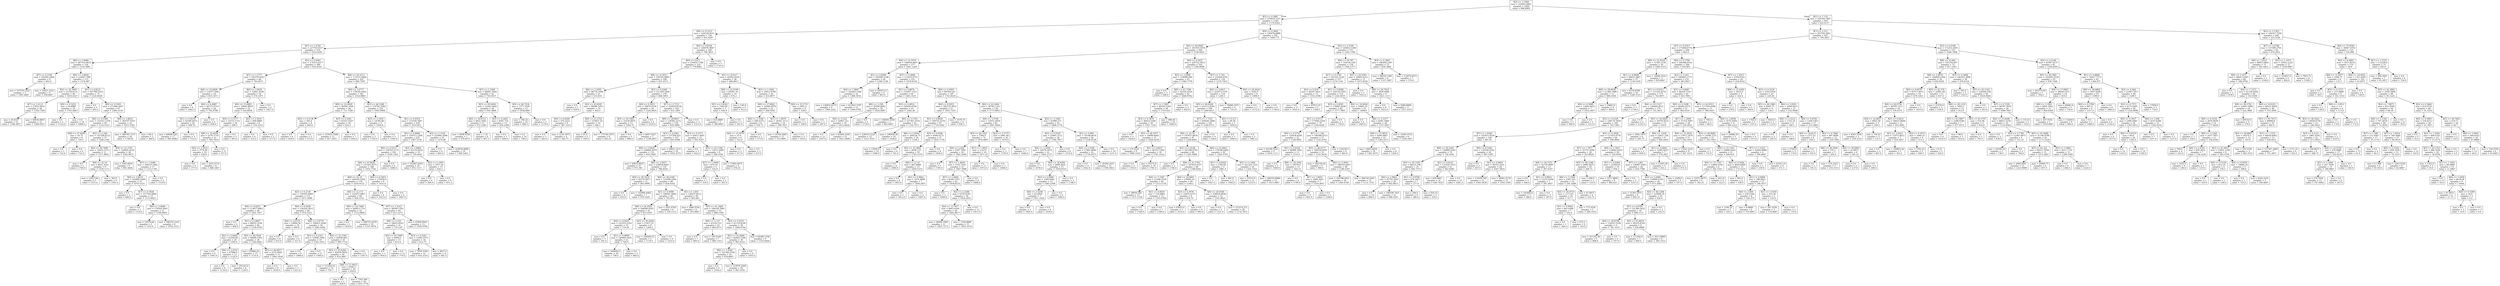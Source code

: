 digraph Tree {
node [shape=box] ;
0 [label="X[2] <= 2.7984\nmse = 332605.0681\nsamples = 2000\nvalue = 996.8065"] ;
1 [label="X[3] <= 0.3087\nmse = 276918.7557\nsamples = 1345\nvalue = 1179.0342"] ;
0 -> 1 [labeldistance=2.5, labelangle=45, headlabel="True"] ;
2 [label="X[0] <= 0.5333\nmse = 220239.9221\nsamples = 754\nvalue = 951.9297"] ;
1 -> 2 ;
3 [label="X[7] <= 1.4744\nmse = 227793.8337\nsamples = 514\nvalue = 1023.6245"] ;
2 -> 3 ;
4 [label="X[6] <= 2.4686\nmse = 287533.9435\nsamples = 124\nvalue = 1310.5081"] ;
3 -> 4 ;
5 [label="X[7] <= 0.1556\nmse = 245492.4444\nsamples = 9\nvalue = 493.0"] ;
4 -> 5 ;
6 [label="mse = 327510.2222\nsamples = 3\nvalue = 1001.6667"] ;
5 -> 6 ;
7 [label="mse = 10427.2222\nsamples = 6\nvalue = 238.6667"] ;
5 -> 7 ;
8 [label="X[6] <= 2.6659\nmse = 234427.589\nsamples = 115\nvalue = 1374.487"] ;
4 -> 8 ;
9 [label="X[4] <= 18.3909\nmse = 21559.6131\nsamples = 44\nvalue = 1616.0227"] ;
8 -> 9 ;
10 [label="X[7] <= 1.4112\nmse = 27852.5814\nsamples = 26\nvalue = 1556.7308"] ;
9 -> 10 ;
11 [label="mse = 29.6327\nsamples = 14\nvalue = 1546.2857"] ;
10 -> 11 ;
12 [label="mse = 60036.9097\nsamples = 12\nvalue = 1568.9167"] ;
10 -> 12 ;
13 [label="X[0] <= 0.5252\nmse = 56.8889\nsamples = 18\nvalue = 1701.6667"] ;
9 -> 13 ;
14 [label="mse = 0.0\nsamples = 2\nvalue = 1723.0"] ;
13 -> 14 ;
15 [label="mse = 0.0\nsamples = 16\nvalue = 1699.0"] ;
13 -> 15 ;
16 [label="X[1] <= 0.8221\nmse = 307786.3555\nsamples = 71\nvalue = 1224.8028"] ;
8 -> 16 ;
17 [label="mse = 0.0\nsamples = 4\nvalue = 295.0"] ;
16 -> 17 ;
18 [label="X[0] <= 0.5303\nmse = 271466.3047\nsamples = 67\nvalue = 1280.3134"] ;
16 -> 18 ;
19 [label="X[4] <= 9.5386\nmse = 153553.1378\nsamples = 45\nvalue = 1116.5333"] ;
18 -> 19 ;
20 [label="X[8] <= 27.9206\nmse = 18.75\nsamples = 8\nvalue = 729.5"] ;
19 -> 20 ;
21 [label="mse = 0.0\nsamples = 2\nvalue = 722.0"] ;
20 -> 21 ;
22 [label="mse = 0.0\nsamples = 6\nvalue = 732.0"] ;
20 -> 22 ;
23 [label="X[2] <= 2.249\nmse = 147358.8722\nsamples = 37\nvalue = 1200.2162"] ;
19 -> 23 ;
24 [label="X[4] <= 30.7498\nmse = 14425.5372\nsamples = 11\nvalue = 1571.9091"] ;
23 -> 24 ;
25 [label="mse = 4.0\nsamples = 2\nvalue = 1760.0"] ;
24 -> 25 ;
26 [label="X[8] <= 22.19\nmse = 8021.4321\nsamples = 9\nvalue = 1530.1111"] ;
24 -> 26 ;
27 [label="mse = 12927.84\nsamples = 5\nvalue = 1553.4"] ;
26 -> 27 ;
28 [label="mse = 363.0\nsamples = 4\nvalue = 1501.0"] ;
26 -> 28 ;
29 [label="X[8] <= 21.2702\nmse = 120420.4216\nsamples = 26\nvalue = 1042.9615"] ;
23 -> 29 ;
30 [label="mse = 2362.6914\nsamples = 9\nvalue = 891.4444"] ;
29 -> 30 ;
31 [label="X[7] <= 1.4288\nmse = 164333.2042\nsamples = 17\nvalue = 1123.1765"] ;
29 -> 31 ;
32 [label="X[6] <= 2.8633\nmse = 162688.2489\nsamples = 15\nvalue = 1070.5333"] ;
31 -> 32 ;
33 [label="mse = 0.0\nsamples = 2\nvalue = 660.0"] ;
32 -> 33 ;
34 [label="X[7] <= 0.7828\nmse = 157799.2899\nsamples = 13\nvalue = 1133.6923"] ;
32 -> 34 ;
35 [label="mse = 0.0\nsamples = 2\nvalue = 1314.0"] ;
34 -> 35 ;
36 [label="X[6] <= 3.4848\nmse = 179504.2645\nsamples = 11\nvalue = 1100.9091"] ;
34 -> 36 ;
37 [label="mse = 19376.64\nsamples = 5\nvalue = 1155.6"] ;
36 -> 37 ;
38 [label="mse = 308374.2222\nsamples = 6\nvalue = 1055.3333"] ;
36 -> 38 ;
39 [label="mse = 0.0\nsamples = 2\nvalue = 1518.0"] ;
31 -> 39 ;
40 [label="X[6] <= 2.8633\nmse = 345557.0351\nsamples = 22\nvalue = 1615.3182"] ;
18 -> 40 ;
41 [label="mse = 206765.7275\nsamples = 20\nvalue = 1740.85"] ;
40 -> 41 ;
42 [label="mse = 64.0\nsamples = 2\nvalue = 360.0"] ;
40 -> 42 ;
43 [label="X[3] <= 0.2043\nmse = 174311.6317\nsamples = 390\nvalue = 932.4103"] ;
3 -> 43 ;
44 [label="X[7] <= 1.5777\nmse = 120379.9343\nsamples = 68\nvalue = 703.6471"] ;
43 -> 44 ;
45 [label="X[8] <= 22.8404\nmse = 134377.949\nsamples = 34\nvalue = 833.1471"] ;
44 -> 45 ;
46 [label="mse = 0.0\nsamples = 6\nvalue = 1442.0"] ;
45 -> 46 ;
47 [label="X[4] <= 4.4987\nmse = 66715.0753\nsamples = 28\nvalue = 702.6786"] ;
45 -> 47 ;
48 [label="X[1] <= 0.8216\nmse = 62390.4475\nsamples = 20\nvalue = 608.55"] ;
47 -> 48 ;
49 [label="mse = 69068.526\nsamples = 17\nvalue = 583.0588"] ;
48 -> 49 ;
50 [label="mse = 0.0\nsamples = 3\nvalue = 753.0"] ;
48 -> 50 ;
51 [label="mse = 0.0\nsamples = 8\nvalue = 938.0"] ;
47 -> 51 ;
52 [label="X[6] <= 2.6656\nmse = 72841.4196\nsamples = 34\nvalue = 574.1471"] ;
44 -> 52 ;
53 [label="X[4] <= 15.6881\nmse = 29092.8818\nsamples = 32\nvalue = 520.8438"] ;
52 -> 53 ;
54 [label="X[0] <= 0.5177\nmse = 23533.1731\nsamples = 26\nvalue = 568.5"] ;
53 -> 54 ;
55 [label="X[8] <= 22.6438\nmse = 5276.3719\nsamples = 21\nvalue = 500.7619"] ;
54 -> 55 ;
56 [label="X[2] <= 2.3014\nmse = 3774.49\nsamples = 10\nvalue = 438.9"] ;
55 -> 56 ;
57 [label="mse = 0.0\nsamples = 4\nvalue = 377.0"] ;
56 -> 57 ;
58 [label="mse = 2033.4722\nsamples = 6\nvalue = 480.1667"] ;
56 -> 58 ;
59 [label="mse = 0.0\nsamples = 11\nvalue = 557.0"] ;
55 -> 59 ;
60 [label="mse = 0.0\nsamples = 5\nvalue = 853.0"] ;
54 -> 60 ;
61 [label="X[2] <= 2.3014\nmse = 696.8889\nsamples = 6\nvalue = 314.3333"] ;
53 -> 61 ;
62 [label="mse = 0.0\nsamples = 4\nvalue = 333.0"] ;
61 -> 62 ;
63 [label="mse = 0.0\nsamples = 2\nvalue = 277.0"] ;
61 -> 63 ;
64 [label="mse = 0.0\nsamples = 2\nvalue = 1427.0"] ;
52 -> 64 ;
65 [label="X[8] <= 29.3113\nmse = 172315.4498\nsamples = 322\nvalue = 980.7205"] ;
43 -> 65 ;
66 [label="X[4] <= 3.6777\nmse = 178182.8362\nsamples = 281\nvalue = 1014.9893"] ;
65 -> 66 ;
67 [label="X[8] <= 22.0829\nmse = 90564.3506\nsamples = 26\nvalue = 711.7308"] ;
66 -> 67 ;
68 [label="X[3] <= 0.2136\nmse = 363.0\nsamples = 8\nvalue = 440.0"] ;
67 -> 68 ;
69 [label="mse = 0.0\nsamples = 6\nvalue = 429.0"] ;
68 -> 69 ;
70 [label="mse = 0.0\nsamples = 2\nvalue = 473.0"] ;
68 -> 70 ;
71 [label="X[3] <= 0.2261\nmse = 83251.9167\nsamples = 18\nvalue = 832.5"] ;
67 -> 71 ;
72 [label="mse = 135655.3388\nsamples = 11\nvalue = 817.5455"] ;
71 -> 72 ;
73 [label="mse = 0.0\nsamples = 7\nvalue = 856.0"] ;
71 -> 73 ;
74 [label="X[5] <= 44.3348\nmse = 176783.5095\nsamples = 255\nvalue = 1045.9098"] ;
66 -> 74 ;
75 [label="X[2] <= 2.1493\nmse = 14760.96\nsamples = 5\nvalue = 1650.8"] ;
74 -> 75 ;
76 [label="mse = 0.0\nsamples = 3\nvalue = 1750.0"] ;
75 -> 76 ;
77 [label="mse = 0.0\nsamples = 2\nvalue = 1502.0"] ;
75 -> 77 ;
78 [label="X[1] <= 0.9554\nmse = 172559.7607\nsamples = 250\nvalue = 1033.812"] ;
74 -> 78 ;
79 [label="X[1] <= 0.8968\nmse = 159713.1298\nsamples = 225\nvalue = 1007.5156"] ;
78 -> 79 ;
80 [label="X[0] <= 0.5213\nmse = 158763.5173\nsamples = 192\nvalue = 1050.1562"] ;
79 -> 80 ;
81 [label="X[8] <= 25.9628\nmse = 157265.9275\nsamples = 186\nvalue = 1035.7742"] ;
80 -> 81 ;
82 [label="X[8] <= 22.19\nmse = 149220.3594\nsamples = 178\nvalue = 1018.0112"] ;
81 -> 82 ;
83 [label="X[3] <= 0.2136\nmse = 139345.4949\nsamples = 112\nvalue = 1071.9286"] ;
82 -> 83 ;
84 [label="X[4] <= 9.8251\nmse = 113857.9983\nsamples = 48\nvalue = 1201.7917"] ;
83 -> 84 ;
85 [label="mse = 0.0\nsamples = 2\nvalue = 404.0"] ;
84 -> 85 ;
86 [label="X[1] <= 0.8607\nmse = 89932.5104\nsamples = 46\nvalue = 1236.4783"] ;
84 -> 86 ;
87 [label="X[2] <= 2.0646\nmse = 42240.84\nsamples = 20\nvalue = 1095.6"] ;
86 -> 87 ;
88 [label="mse = 0.0\nsamples = 8\nvalue = 1041.0"] ;
87 -> 88 ;
89 [label="X[6] <= 2.4752\nmse = 67089.0\nsamples = 12\nvalue = 1132.0"] ;
87 -> 89 ;
90 [label="mse = 0.0\nsamples = 8\nvalue = 1134.0"] ;
89 -> 90 ;
91 [label="mse = 201243.0\nsamples = 4\nvalue = 1128.0"] ;
89 -> 91 ;
92 [label="X[5] <= 46.7628\nmse = 99608.1302\nsamples = 26\nvalue = 1344.8462"] ;
86 -> 92 ;
93 [label="mse = 85966.24\nsamples = 15\nvalue = 1155.4"] ;
92 -> 93 ;
94 [label="X[5] <= 46.8977\nmse = 2532.6942\nsamples = 11\nvalue = 1603.1818"] ;
92 -> 94 ;
95 [label="mse = 0.0\nsamples = 8\nvalue = 1634.0"] ;
94 -> 95 ;
96 [label="mse = 0.0\nsamples = 3\nvalue = 1521.0"] ;
94 -> 96 ;
97 [label="X[0] <= 0.5058\nmse = 136326.5615\nsamples = 64\nvalue = 974.5312"] ;
83 -> 97 ;
98 [label="X[6] <= 2.6725\nmse = 19906.56\nsamples = 10\nvalue = 499.8"] ;
97 -> 98 ;
99 [label="mse = 0.0\nsamples = 6\nvalue = 615.0"] ;
98 -> 99 ;
100 [label="mse = 0.0\nsamples = 4\nvalue = 327.0"] ;
98 -> 100 ;
101 [label="X[6] <= 2.6779\nmse = 108421.9506\nsamples = 54\nvalue = 1062.4444"] ;
97 -> 101 ;
102 [label="X[3] <= 0.2325\nmse = 53848.1994\nsamples = 19\nvalue = 1362.1053"] ;
101 -> 102 ;
103 [label="mse = 0.0\nsamples = 8\nvalue = 1090.0"] ;
102 -> 103 ;
104 [label="mse = 0.0\nsamples = 11\nvalue = 1560.0"] ;
102 -> 104 ;
105 [label="X[4] <= 22.5392\nmse = 62838.462\nsamples = 35\nvalue = 899.7714"] ;
101 -> 105 ;
106 [label="X[5] <= 45.6204\nmse = 42630.0456\nsamples = 30\nvalue = 833.5667"] ;
105 -> 106 ;
107 [label="mse = 112292.01\nsamples = 10\nvalue = 792.7"] ;
106 -> 107 ;
108 [label="X[8] <= 21.0652\nmse = 6546.5\nsamples = 20\nvalue = 854.0"] ;
106 -> 108 ;
109 [label="mse = 0.0\nsamples = 2\nvalue = 838.0"] ;
108 -> 109 ;
110 [label="mse = 7242.284\nsamples = 18\nvalue = 855.7778"] ;
108 -> 110 ;
111 [label="mse = 0.0\nsamples = 5\nvalue = 1297.0"] ;
105 -> 111 ;
112 [label="X[4] <= 12.172\nmse = 152672.9467\nsamples = 66\nvalue = 926.5152"] ;
82 -> 112 ;
113 [label="X[8] <= 24.7448\nmse = 264013.719\nsamples = 22\nvalue = 1153.0909"] ;
112 -> 113 ;
114 [label="mse = 0.0\nsamples = 3\nvalue = 1439.0"] ;
113 -> 114 ;
115 [label="mse = 290755.2078\nsamples = 19\nvalue = 1107.9474"] ;
113 -> 115 ;
116 [label="X[7] <= 1.5412\nmse = 58500.1302\nsamples = 44\nvalue = 813.2273"] ;
112 -> 116 ;
117 [label="X[6] <= 2.535\nmse = 18623.8543\nsamples = 31\nvalue = 710.129"] ;
116 -> 117 ;
118 [label="X[5] <= 45.7489\nmse = 4900.0\nsamples = 15\nvalue = 814.0"] ;
117 -> 118 ;
119 [label="mse = 0.0\nsamples = 3\nvalue = 954.0"] ;
118 -> 119 ;
120 [label="mse = 0.0\nsamples = 12\nvalue = 779.0"] ;
118 -> 120 ;
121 [label="X[3] <= 0.2261\nmse = 11892.4375\nsamples = 16\nvalue = 612.75"] ;
117 -> 121 ;
122 [label="mse = 7059.5556\nsamples = 12\nvalue = 653.3333"] ;
121 -> 122 ;
123 [label="mse = 6627.0\nsamples = 4\nvalue = 491.0"] ;
121 -> 123 ;
124 [label="mse = 67800.9941\nsamples = 13\nvalue = 1059.0769"] ;
116 -> 124 ;
125 [label="X[0] <= 0.5053\nmse = 173056.0\nsamples = 8\nvalue = 1431.0"] ;
81 -> 125 ;
126 [label="mse = 0.0\nsamples = 4\nvalue = 1015.0"] ;
125 -> 126 ;
127 [label="mse = 0.0\nsamples = 4\nvalue = 1847.0"] ;
125 -> 127 ;
128 [label="mse = 0.0\nsamples = 6\nvalue = 1496.0"] ;
80 -> 128 ;
129 [label="X[2] <= 2.0864\nmse = 93110.0624\nsamples = 33\nvalue = 759.4242"] ;
79 -> 129 ;
130 [label="mse = 141867.6543\nsamples = 18\nvalue = 872.1111"] ;
129 -> 130 ;
131 [label="X[2] <= 2.1493\nmse = 1077.36\nsamples = 15\nvalue = 624.2"] ;
129 -> 131 ;
132 [label="mse = 0.0\nsamples = 6\nvalue = 584.0"] ;
131 -> 132 ;
133 [label="mse = 0.0\nsamples = 9\nvalue = 651.0"] ;
131 -> 133 ;
134 [label="X[2] <= 2.1526\nmse = 225944.1696\nsamples = 25\nvalue = 1270.48"] ;
78 -> 134 ;
135 [label="mse = 0.0\nsamples = 6\nvalue = 865.0"] ;
134 -> 135 ;
136 [label="mse = 228978.8809\nsamples = 19\nvalue = 1398.5263"] ;
134 -> 136 ;
137 [label="X[7] <= 1.5269\nmse = 68891.3444\nsamples = 41\nvalue = 745.8537"] ;
65 -> 137 ;
138 [label="X[5] <= 45.6204\nmse = 15242.5444\nsamples = 26\nvalue = 565.3846"] ;
137 -> 138 ;
139 [label="X[4] <= 16.8723\nmse = 4652.5562\nsamples = 13\nvalue = 472.5385"] ;
138 -> 139 ;
140 [label="mse = 8598.9796\nsamples = 7\nvalue = 476.8571"] ;
139 -> 140 ;
141 [label="mse = 1.25\nsamples = 6\nvalue = 467.5"] ;
139 -> 141 ;
142 [label="X[3] <= 0.2443\nmse = 8591.716\nsamples = 13\nvalue = 658.2308"] ;
138 -> 142 ;
143 [label="mse = 0.0\nsamples = 3\nvalue = 489.0"] ;
142 -> 143 ;
144 [label="mse = 0.0\nsamples = 10\nvalue = 709.0"] ;
142 -> 144 ;
145 [label="X[5] <= 46.7234\nmse = 7577.5556\nsamples = 15\nvalue = 1058.6667"] ;
137 -> 145 ;
146 [label="mse = 506.25\nsamples = 10\nvalue = 998.5"] ;
145 -> 146 ;
147 [label="mse = 0.0\nsamples = 5\nvalue = 1179.0"] ;
145 -> 147 ;
148 [label="X[0] <= 0.8558\nmse = 169476.9947\nsamples = 240\nvalue = 798.3833"] ;
2 -> 148 ;
149 [label="X[0] <= 0.671\nmse = 154425.7196\nsamples = 235\nvalue = 778.6681"] ;
148 -> 149 ;
150 [label="X[8] <= 21.8311\nmse = 156105.9065\nsamples = 199\nvalue = 831.4573"] ;
149 -> 150 ;
151 [label="X[6] <= 2.2495\nmse = 98776.1406\nsamples = 21\nvalue = 533.619"] ;
150 -> 151 ;
152 [label="mse = 0.0\nsamples = 2\nvalue = 929.0"] ;
151 -> 152 ;
153 [label="X[5] <= 45.6245\nmse = 90986.1053\nsamples = 19\nvalue = 492.0"] ;
151 -> 153 ;
154 [label="X[4] <= 9.0209\nmse = 570.2222\nsamples = 9\nvalue = 387.3333"] ;
153 -> 154 ;
155 [label="mse = 0.0\nsamples = 5\nvalue = 383.0"] ;
154 -> 155 ;
156 [label="mse = 1230.1875\nsamples = 4\nvalue = 392.75"] ;
154 -> 156 ;
157 [label="X[8] <= 21.2702\nmse = 153627.16\nsamples = 10\nvalue = 586.2"] ;
153 -> 157 ;
158 [label="mse = 81.0\nsamples = 2\nvalue = 358.0"] ;
157 -> 158 ;
159 [label="mse = 175740.1875\nsamples = 8\nvalue = 643.25"] ;
157 -> 159 ;
160 [label="X[3] <= 0.2269\nmse = 151169.3308\nsamples = 178\nvalue = 866.5955"] ;
150 -> 160 ;
161 [label="X[0] <= 0.5953\nmse = 76876.9336\nsamples = 16\nvalue = 1224.0625"] ;
160 -> 161 ;
162 [label="X[5] <= 45.1863\nmse = 33530.6875\nsamples = 12\nvalue = 1092.75"] ;
161 -> 162 ;
163 [label="mse = 0.0\nsamples = 5\nvalue = 889.0"] ;
162 -> 163 ;
164 [label="mse = 6647.6327\nsamples = 7\nvalue = 1238.2857"] ;
162 -> 164 ;
165 [label="mse = 0.0\nsamples = 4\nvalue = 1618.0"] ;
161 -> 165 ;
166 [label="X[7] <= 2.7311\nmse = 144639.8726\nsamples = 162\nvalue = 831.2901"] ;
160 -> 166 ;
167 [label="X[8] <= 28.8947\nmse = 138382.5272\nsamples = 159\nvalue = 818.3899"] ;
166 -> 167 ;
168 [label="X[3] <= 0.2901\nmse = 137306.833\nsamples = 147\nvalue = 843.9388"] ;
167 -> 168 ;
169 [label="X[6] <= 2.0429\nmse = 140664.4619\nsamples = 131\nvalue = 818.1069"] ;
168 -> 169 ;
170 [label="mse = 20832.9025\nsamples = 21\nvalue = 973.381"] ;
169 -> 170 ;
171 [label="X[6] <= 2.5657\nmse = 158059.8487\nsamples = 110\nvalue = 788.4636"] ;
169 -> 171 ;
172 [label="X[4] <= 26.5419\nmse = 65274.9917\nsamples = 11\nvalue = 463.0909"] ;
171 -> 172 ;
173 [label="mse = 0.0\nsamples = 4\nvalue = 435.0"] ;
172 -> 173 ;
174 [label="mse = 101866.4082\nsamples = 7\nvalue = 479.1429"] ;
172 -> 174 ;
175 [label="X[4] <= 38.2169\nmse = 155299.2264\nsamples = 99\nvalue = 824.6162"] ;
171 -> 175 ;
176 [label="X[1] <= 0.9086\nmse = 168581.4694\nsamples = 40\nvalue = 705.075"] ;
175 -> 176 ;
177 [label="X[8] <= 24.3592\nmse = 164006.8345\nsamples = 31\nvalue = 813.9355"] ;
176 -> 177 ;
178 [label="X[4] <= 4.0425\nmse = 143255.2224\nsamples = 25\nvalue = 719.24"] ;
177 -> 178 ;
179 [label="mse = 0.0\nsamples = 3\nvalue = 391.0"] ;
178 -> 179 ;
180 [label="X[1] <= 0.8809\nmse = 146094.5455\nsamples = 22\nvalue = 764.0"] ;
178 -> 180 ;
181 [label="mse = 160000.0\nsamples = 20\nvalue = 756.0"] ;
180 -> 181 ;
182 [label="mse = 0.0\nsamples = 2\nvalue = 844.0"] ;
180 -> 182 ;
183 [label="X[5] <= 45.6204\nmse = 57427.25\nsamples = 6\nvalue = 1208.5"] ;
177 -> 183 ;
184 [label="mse = 160400.25\nsamples = 2\nvalue = 1119.5"] ;
183 -> 184 ;
185 [label="mse = 0.0\nsamples = 4\nvalue = 1253.0"] ;
183 -> 185 ;
186 [label="mse = 2921.8765\nsamples = 9\nvalue = 330.1111"] ;
176 -> 186 ;
187 [label="X[1] <= 1.003\nmse = 130037.8512\nsamples = 59\nvalue = 905.661"] ;
175 -> 187 ;
188 [label="mse = 1680.5556\nsamples = 6\nvalue = 353.6667"] ;
187 -> 188 ;
189 [label="X[5] <= 41.3469\nmse = 106169.7885\nsamples = 53\nvalue = 968.1509"] ;
187 -> 189 ;
190 [label="X[6] <= 3.127\nmse = 45102.551\nsamples = 14\nvalue = 692.8571"] ;
189 -> 190 ;
191 [label="mse = 0.0\nsamples = 7\nvalue = 905.0"] ;
190 -> 191 ;
192 [label="mse = 195.9184\nsamples = 7\nvalue = 480.7143"] ;
190 -> 192 ;
193 [label="X[3] <= 0.2555\nmse = 91119.8199\nsamples = 39\nvalue = 1066.9744"] ;
189 -> 193 ;
194 [label="X[5] <= 43.4969\nmse = 82020.7289\nsamples = 30\nvalue = 993.9333"] ;
193 -> 194 ;
195 [label="X[6] <= 3.3569\nmse = 101360.5556\nsamples = 24\nvalue = 978.6667"] ;
194 -> 195 ;
196 [label="mse = 0.0\nsamples = 6\nvalue = 1030.0"] ;
195 -> 196 ;
197 [label="mse = 133976.2469\nsamples = 18\nvalue = 961.5556"] ;
195 -> 197 ;
198 [label="mse = 0.0\nsamples = 6\nvalue = 1055.0"] ;
194 -> 198 ;
199 [label="mse = 44389.1358\nsamples = 9\nvalue = 1310.4444"] ;
193 -> 199 ;
200 [label="mse = 59621.1211\nsamples = 16\nvalue = 1055.4375"] ;
168 -> 200 ;
201 [label="X[3] <= 0.2371\nmse = 45611.4097\nsamples = 12\nvalue = 505.4167"] ;
167 -> 201 ;
202 [label="mse = 0.0\nsamples = 3\nvalue = 832.0"] ;
201 -> 202 ;
203 [label="X[5] <= 43.1106\nmse = 13412.2469\nsamples = 9\nvalue = 396.5556"] ;
201 -> 203 ;
204 [label="X[7] <= 1.4409\nmse = 674.16\nsamples = 5\nvalue = 332.8"] ;
203 -> 204 ;
205 [label="mse = 0.0\nsamples = 3\nvalue = 354.0"] ;
204 -> 205 ;
206 [label="mse = 0.0\nsamples = 2\nvalue = 301.0"] ;
204 -> 206 ;
207 [label="mse = 17902.6875\nsamples = 4\nvalue = 476.25"] ;
203 -> 207 ;
208 [label="mse = 0.0\nsamples = 3\nvalue = 1515.0"] ;
166 -> 208 ;
209 [label="X[1] <= 0.9317\nmse = 44582.4529\nsamples = 36\nvalue = 486.8611"] ;
149 -> 209 ;
210 [label="X[8] <= 22.0148\nmse = 60391.16\nsamples = 10\nvalue = 674.2"] ;
209 -> 210 ;
211 [label="X[1] <= 0.8322\nmse = 7540.64\nsamples = 5\nvalue = 436.4"] ;
210 -> 211 ;
212 [label="mse = 410.8889\nsamples = 3\nvalue = 366.6667"] ;
211 -> 212 ;
213 [label="mse = 0.0\nsamples = 2\nvalue = 541.0"] ;
211 -> 213 ;
214 [label="mse = 144.0\nsamples = 5\nvalue = 912.0"] ;
210 -> 214 ;
215 [label="X[2] <= 2.3492\nmse = 19812.0784\nsamples = 26\nvalue = 414.8077"] ;
209 -> 215 ;
216 [label="X[4] <= 27.6002\nmse = 16260.4979\nsamples = 22\nvalue = 446.9545"] ;
215 -> 216 ;
217 [label="X[6] <= 2.3168\nmse = 506.4375\nsamples = 8\nvalue = 534.75"] ;
216 -> 217 ;
218 [label="X[4] <= 15.5078\nmse = 25.0\nsamples = 6\nvalue = 522.0"] ;
217 -> 218 ;
219 [label="mse = 0.0\nsamples = 3\nvalue = 517.0"] ;
218 -> 219 ;
220 [label="mse = 0.0\nsamples = 3\nvalue = 527.0"] ;
218 -> 220 ;
221 [label="mse = 0.0\nsamples = 2\nvalue = 573.0"] ;
217 -> 221 ;
222 [label="X[1] <= 1.0679\nmse = 18341.3112\nsamples = 14\nvalue = 396.7857"] ;
216 -> 222 ;
223 [label="mse = 14764.2645\nsamples = 11\nvalue = 353.9091"] ;
222 -> 223 ;
224 [label="mse = 0.0\nsamples = 3\nvalue = 554.0"] ;
222 -> 224 ;
225 [label="X[4] <= 25.1751\nmse = 2401.0\nsamples = 4\nvalue = 238.0"] ;
215 -> 225 ;
226 [label="mse = 0.0\nsamples = 2\nvalue = 189.0"] ;
225 -> 226 ;
227 [label="mse = 0.0\nsamples = 2\nvalue = 287.0"] ;
225 -> 227 ;
228 [label="mse = 0.0\nsamples = 5\nvalue = 1725.0"] ;
148 -> 228 ;
229 [label="X[0] <= 0.5692\nmse = 199478.6888\nsamples = 591\nvalue = 1468.775"] ;
1 -> 229 ;
230 [label="X[5] <= 44.9085\nmse = 191918.1879\nsamples = 440\nvalue = 1538.6455"] ;
229 -> 230 ;
231 [label="X[4] <= 12.1974\nmse = 146618.4497\nsamples = 277\nvalue = 1641.1264"] ;
230 -> 231 ;
232 [label="X[1] <= 0.8589\nmse = 345048.5148\nsamples = 26\nvalue = 1298.1538"] ;
231 -> 232 ;
233 [label="X[4] <= 7.8647\nmse = 320463.3306\nsamples = 22\nvalue = 1388.1818"] ;
232 -> 233 ;
234 [label="mse = 136822.6173\nsamples = 9\nvalue = 1560.2222"] ;
233 -> 234 ;
235 [label="mse = 412922.3787\nsamples = 13\nvalue = 1269.0769"] ;
233 -> 235 ;
236 [label="mse = 190512.0\nsamples = 4\nvalue = 803.0"] ;
232 -> 236 ;
237 [label="X[7] <= 0.4669\nmse = 112616.9755\nsamples = 251\nvalue = 1676.6534"] ;
231 -> 237 ;
238 [label="X[1] <= 0.8876\nmse = 155497.1523\nsamples = 64\nvalue = 1483.3125"] ;
237 -> 238 ;
239 [label="X[6] <= 3.258\nmse = 50590.8692\nsamples = 39\nvalue = 1624.9487"] ;
238 -> 239 ;
240 [label="X[0] <= 0.522\nmse = 54967.311\nsamples = 35\nvalue = 1612.9429"] ;
239 -> 240 ;
241 [label="mse = 0.0\nsamples = 12\nvalue = 1597.0"] ;
240 -> 241 ;
242 [label="mse = 83444.1059\nsamples = 23\nvalue = 1621.2609"] ;
240 -> 242 ;
243 [label="mse = 0.0\nsamples = 4\nvalue = 1730.0"] ;
239 -> 243 ;
244 [label="X[3] <= 0.4814\nmse = 239036.0704\nsamples = 25\nvalue = 1262.36"] ;
238 -> 244 ;
245 [label="mse = 144005.5556\nsamples = 3\nvalue = 863.6667"] ;
244 -> 245 ;
246 [label="X[6] <= 2.1763\nmse = 227363.1074\nsamples = 22\nvalue = 1316.7273"] ;
244 -> 246 ;
247 [label="mse = 238510.2222\nsamples = 12\nvalue = 1223.3333"] ;
246 -> 247 ;
248 [label="mse = 190959.36\nsamples = 10\nvalue = 1428.8"] ;
246 -> 248 ;
249 [label="X[0] <= 0.5093\nmse = 80769.525\nsamples = 187\nvalue = 1742.8235"] ;
237 -> 249 ;
250 [label="X[0] <= 0.5053\nmse = 182278.3952\nsamples = 51\nvalue = 1655.7255"] ;
249 -> 250 ;
251 [label="X[1] <= 0.8628\nmse = 149716.5278\nsamples = 47\nvalue = 1716.9362"] ;
250 -> 251 ;
252 [label="X[6] <= 2.0504\nmse = 294120.75\nsamples = 20\nvalue = 1556.5"] ;
251 -> 252 ;
253 [label="mse = 13005.0\nsamples = 14\nvalue = 1906.0"] ;
252 -> 253 ;
254 [label="mse = 0.0\nsamples = 6\nvalue = 741.0"] ;
252 -> 254 ;
255 [label="X[3] <= 0.4396\nmse = 9560.6173\nsamples = 27\nvalue = 1835.7778"] ;
251 -> 255 ;
256 [label="X[5] <= 41.9643\nmse = 4938.133\nsamples = 19\nvalue = 1785.1579"] ;
255 -> 256 ;
257 [label="mse = 0.0\nsamples = 4\nvalue = 1660.0"] ;
256 -> 257 ;
258 [label="X[8] <= 21.41\nmse = 963.8489\nsamples = 15\nvalue = 1818.5333"] ;
256 -> 258 ;
259 [label="mse = 0.0\nsamples = 8\nvalue = 1803.0"] ;
258 -> 259 ;
260 [label="X[1] <= 0.9061\nmse = 1474.4898\nsamples = 7\nvalue = 1836.2857"] ;
258 -> 260 ;
261 [label="mse = 0.0\nsamples = 5\nvalue = 1812.0"] ;
260 -> 261 ;
262 [label="mse = 0.0\nsamples = 2\nvalue = 1897.0"] ;
260 -> 262 ;
263 [label="mse = 0.0\nsamples = 8\nvalue = 1956.0"] ;
255 -> 263 ;
264 [label="mse = 3570.75\nsamples = 4\nvalue = 936.5"] ;
250 -> 264 ;
265 [label="X[4] <= 22.2444\nmse = 38792.1321\nsamples = 136\nvalue = 1775.4853"] ;
249 -> 265 ;
266 [label="X[6] <= 3.2764\nmse = 10551.0454\nsamples = 82\nvalue = 1847.4024"] ;
265 -> 266 ;
267 [label="X[5] <= 44.1821\nmse = 7206.0\nsamples = 72\nvalue = 1870.6667"] ;
266 -> 267 ;
268 [label="X[6] <= 2.654\nmse = 5547.7092\nsamples = 56\nvalue = 1841.9286"] ;
267 -> 268 ;
269 [label="mse = 0.0\nsamples = 5\nvalue = 1785.0"] ;
268 -> 269 ;
270 [label="X[7] <= 1.4639\nmse = 5742.7205\nsamples = 51\nvalue = 1847.5098"] ;
268 -> 270 ;
271 [label="X[7] <= 1.0446\nmse = 6546.7103\nsamples = 42\nvalue = 1838.8333"] ;
270 -> 271 ;
272 [label="mse = 0.0\nsamples = 3\nvalue = 1899.0"] ;
271 -> 272 ;
273 [label="X[2] <= 2.2288\nmse = 6750.4195\nsamples = 39\nvalue = 1834.2051"] ;
271 -> 273 ;
274 [label="X[4] <= 13.7977\nmse = 9903.6169\nsamples = 26\nvalue = 1842.8077"] ;
273 -> 274 ;
275 [label="mse = 20496.1983\nsamples = 11\nvalue = 1825.7273"] ;
274 -> 275 ;
276 [label="mse = 1764.8889\nsamples = 15\nvalue = 1855.3333"] ;
274 -> 276 ;
277 [label="mse = 0.0\nsamples = 13\nvalue = 1817.0"] ;
273 -> 277 ;
278 [label="mse = 0.0\nsamples = 9\nvalue = 1888.0"] ;
270 -> 278 ;
279 [label="X[7] <= 1.0055\nmse = 2.4375\nsamples = 16\nvalue = 1971.25"] ;
267 -> 279 ;
280 [label="mse = 0.0\nsamples = 13\nvalue = 1972.0"] ;
279 -> 280 ;
281 [label="mse = 0.0\nsamples = 3\nvalue = 1968.0"] ;
279 -> 281 ;
282 [label="X[2] <= 2.2775\nmse = 2681.49\nsamples = 10\nvalue = 1679.9"] ;
266 -> 282 ;
283 [label="mse = 0.0\nsamples = 3\nvalue = 1759.0"] ;
282 -> 283 ;
284 [label="mse = 0.0\nsamples = 7\nvalue = 1646.0"] ;
282 -> 284 ;
285 [label="X[2] <= 2.1493\nmse = 61896.571\nsamples = 54\nvalue = 1666.2778"] ;
265 -> 285 ;
286 [label="X[3] <= 0.4529\nmse = 25065.3112\nsamples = 28\nvalue = 1784.7857"] ;
285 -> 286 ;
287 [label="X[6] <= 2.1056\nmse = 16479.1074\nsamples = 22\nvalue = 1842.2727"] ;
286 -> 287 ;
288 [label="mse = 0.0\nsamples = 7\nvalue = 1678.0"] ;
287 -> 288 ;
289 [label="X[4] <= 36.8284\nmse = 5699.2622\nsamples = 15\nvalue = 1918.9333"] ;
287 -> 289 ;
290 [label="X[2] <= 2.0994\nmse = 1389.4083\nsamples = 13\nvalue = 1945.2308"] ;
289 -> 290 ;
291 [label="X[6] <= 2.3258\nmse = 62.6939\nsamples = 7\nvalue = 1911.1429"] ;
290 -> 291 ;
292 [label="mse = 0.0\nsamples = 3\nvalue = 1902.0"] ;
291 -> 292 ;
293 [label="mse = 0.0\nsamples = 4\nvalue = 1918.0"] ;
291 -> 293 ;
294 [label="mse = 0.0\nsamples = 6\nvalue = 1985.0"] ;
290 -> 294 ;
295 [label="mse = 0.0\nsamples = 2\nvalue = 1748.0"] ;
289 -> 295 ;
296 [label="mse = 0.0\nsamples = 6\nvalue = 1574.0"] ;
286 -> 296 ;
297 [label="X[1] <= 0.885\nmse = 70148.6879\nsamples = 26\nvalue = 1538.6538"] ;
285 -> 297 ;
298 [label="X[6] <= 2.5166\nmse = 17861.8086\nsamples = 16\nvalue = 1730.9375"] ;
297 -> 298 ;
299 [label="mse = 0.0\nsamples = 4\nvalue = 1642.0"] ;
298 -> 299 ;
300 [label="mse = 20300.2431\nsamples = 12\nvalue = 1760.5833"] ;
298 -> 300 ;
301 [label="mse = 0.0\nsamples = 10\nvalue = 1231.0"] ;
297 -> 301 ;
302 [label="X[0] <= 0.5057\nmse = 220722.5812\nsamples = 163\nvalue = 1364.4908"] ;
230 -> 302 ;
303 [label="X[2] <= 2.0496\nmse = 154098.484\nsamples = 45\nvalue = 1586.7778"] ;
302 -> 303 ;
304 [label="mse = 0.0\nsamples = 3\nvalue = 548.0"] ;
303 -> 304 ;
305 [label="X[8] <= 42.7596\nmse = 82524.4518\nsamples = 42\nvalue = 1660.9762"] ;
303 -> 305 ;
306 [label="X[7] <= 1.5907\nmse = 49520.5244\nsamples = 40\nvalue = 1703.025"] ;
305 -> 306 ;
307 [label="X[3] <= 0.3676\nmse = 40914.5289\nsamples = 30\nvalue = 1781.7333"] ;
306 -> 307 ;
308 [label="mse = 0.0\nsamples = 3\nvalue = 1429.0"] ;
307 -> 308 ;
309 [label="X[5] <= 48.1977\nmse = 30099.9945\nsamples = 27\nvalue = 1820.9259"] ;
307 -> 309 ;
310 [label="mse = 174.2222\nsamples = 9\nvalue = 1900.3333"] ;
309 -> 310 ;
311 [label="X[1] <= 0.8437\nmse = 40333.7284\nsamples = 18\nvalue = 1781.2222"] ;
309 -> 311 ;
312 [label="mse = 0.0\nsamples = 2\nvalue = 1783.0"] ;
311 -> 312 ;
313 [label="mse = 45375.0\nsamples = 16\nvalue = 1781.0"] ;
311 -> 313 ;
314 [label="mse = 998.49\nsamples = 10\nvalue = 1466.9"] ;
306 -> 314 ;
315 [label="mse = 0.0\nsamples = 2\nvalue = 820.0"] ;
305 -> 315 ;
316 [label="X[7] <= 2.742\nmse = 220100.676\nsamples = 118\nvalue = 1279.7203"] ;
302 -> 316 ;
317 [label="X[6] <= 2.9415\nmse = 222073.5191\nsamples = 110\nvalue = 1249.3"] ;
316 -> 317 ;
318 [label="X[5] <= 46.8206\nmse = 216112.9281\nsamples = 106\nvalue = 1269.6415"] ;
317 -> 318 ;
319 [label="X[7] <= 1.7322\nmse = 209260.3696\nsamples = 101\nvalue = 1240.8713"] ;
318 -> 319 ;
320 [label="X[8] <= 22.19\nmse = 197037.8878\nsamples = 97\nvalue = 1269.6082"] ;
319 -> 320 ;
321 [label="X[2] <= 2.0228\nmse = 191248.4782\nsamples = 68\nvalue = 1205.3088"] ;
320 -> 321 ;
322 [label="mse = 0.0\nsamples = 2\nvalue = 1746.0"] ;
321 -> 322 ;
323 [label="X[8] <= 21.2702\nmse = 187916.4337\nsamples = 66\nvalue = 1188.9242"] ;
321 -> 323 ;
324 [label="X[4] <= 7.3397\nmse = 21598.2559\nsamples = 26\nvalue = 1313.1154"] ;
323 -> 324 ;
325 [label="mse = 38950.284\nsamples = 13\nvalue = 1271.1538"] ;
324 -> 325 ;
326 [label="X[1] <= 0.8418\nmse = 724.6864\nsamples = 13\nvalue = 1355.0769"] ;
324 -> 326 ;
327 [label="mse = 0.0\nsamples = 6\nvalue = 1326.0"] ;
326 -> 327 ;
328 [label="mse = 0.0\nsamples = 7\nvalue = 1380.0"] ;
326 -> 328 ;
329 [label="X[4] <= 19.8001\nmse = 279481.61\nsamples = 40\nvalue = 1108.2"] ;
323 -> 329 ;
330 [label="X[3] <= 0.3676\nmse = 23670.4375\nsamples = 8\nvalue = 976.75"] ;
329 -> 330 ;
331 [label="mse = 93025.0\nsamples = 2\nvalue = 1012.0"] ;
330 -> 331 ;
332 [label="mse = 0.0\nsamples = 6\nvalue = 965.0"] ;
330 -> 332 ;
333 [label="X[4] <= 29.4546\nmse = 338034.6836\nsamples = 32\nvalue = 1141.0625"] ;
329 -> 333 ;
334 [label="mse = 0.0\nsamples = 3\nvalue = 1221.0"] ;
333 -> 334 ;
335 [label="mse = 372274.371\nsamples = 29\nvalue = 1132.7931"] ;
333 -> 335 ;
336 [label="X[8] <= 23.2603\nmse = 178186.6492\nsamples = 29\nvalue = 1420.3793"] ;
320 -> 336 ;
337 [label="X[1] <= 0.8282\nmse = 2784.64\nsamples = 5\nvalue = 1881.4"] ;
336 -> 337 ;
338 [label="mse = 0.0\nsamples = 3\nvalue = 1841.0"] ;
337 -> 338 ;
339 [label="mse = 841.0\nsamples = 2\nvalue = 1942.0"] ;
337 -> 339 ;
340 [label="X[2] <= 2.1064\nmse = 161224.7222\nsamples = 24\nvalue = 1324.3333"] ;
336 -> 340 ;
341 [label="mse = 25515.0\nsamples = 12\nvalue = 1233.0"] ;
340 -> 341 ;
342 [label="mse = 280250.8889\nsamples = 12\nvalue = 1415.6667"] ;
340 -> 342 ;
343 [label="mse = 0.0\nsamples = 4\nvalue = 544.0"] ;
319 -> 343 ;
344 [label="X[3] <= 0.313\nmse = 69.36\nsamples = 5\nvalue = 1850.8"] ;
318 -> 344 ;
345 [label="mse = 0.0\nsamples = 3\nvalue = 1844.0"] ;
344 -> 345 ;
346 [label="mse = 0.0\nsamples = 2\nvalue = 1861.0"] ;
344 -> 346 ;
347 [label="mse = 78489.1875\nsamples = 4\nvalue = 710.25"] ;
317 -> 347 ;
348 [label="X[4] <= 20.4424\nmse = 5292.0\nsamples = 8\nvalue = 1698.0"] ;
316 -> 348 ;
349 [label="mse = 0.0\nsamples = 2\nvalue = 1572.0"] ;
348 -> 349 ;
350 [label="mse = 0.0\nsamples = 6\nvalue = 1740.0"] ;
348 -> 350 ;
351 [label="X[2] <= 2.3194\nmse = 165832.5309\nsamples = 151\nvalue = 1265.1788"] ;
229 -> 351 ;
352 [label="X[4] <= 29.787\nmse = 144144.539\nsamples = 138\nvalue = 1306.1377"] ;
351 -> 352 ;
353 [label="X[7] <= 0.2761\nmse = 142322.2144\nsamples = 127\nvalue = 1274.1181"] ;
352 -> 353 ;
354 [label="X[3] <= 0.419\nmse = 40297.5621\nsamples = 13\nvalue = 1552.2308"] ;
353 -> 354 ;
355 [label="mse = 0.0\nsamples = 11\nvalue = 1622.0"] ;
354 -> 355 ;
356 [label="mse = 87912.25\nsamples = 2\nvalue = 1168.5"] ;
354 -> 356 ;
357 [label="X[1] <= 0.9588\nmse = 144130.5565\nsamples = 114\nvalue = 1242.4035"] ;
353 -> 357 ;
358 [label="X[3] <= 0.4581\nmse = 178987.8299\nsamples = 82\nvalue = 1177.7805"] ;
357 -> 358 ;
359 [label="X[1] <= 0.9113\nmse = 177846.1458\nsamples = 79\nvalue = 1194.8228"] ;
358 -> 359 ;
360 [label="X[0] <= 0.5751\nmse = 120430.6281\nsamples = 22\nvalue = 1328.9091"] ;
359 -> 360 ;
361 [label="mse = 62108.5432\nsamples = 9\nvalue = 1034.1111"] ;
360 -> 361 ;
362 [label="X[1] <= 0.8336\nmse = 58988.7692\nsamples = 13\nvalue = 1533.0"] ;
360 -> 362 ;
363 [label="mse = 0.0\nsamples = 2\nvalue = 1049.0"] ;
362 -> 363 ;
364 [label="X[8] <= 24.3592\nmse = 19378.0\nsamples = 11\nvalue = 1621.0"] ;
362 -> 364 ;
365 [label="mse = 0.0\nsamples = 4\nvalue = 1799.0"] ;
364 -> 365 ;
366 [label="X[7] <= 1.0055\nmse = 2000.2041\nsamples = 7\nvalue = 1519.2857"] ;
364 -> 366 ;
367 [label="mse = 0.0\nsamples = 5\nvalue = 1491.0"] ;
366 -> 367 ;
368 [label="mse = 0.0\nsamples = 2\nvalue = 1590.0"] ;
366 -> 368 ;
369 [label="X[7] <= 1.06\nmse = 190388.8723\nsamples = 57\nvalue = 1143.0702"] ;
359 -> 369 ;
370 [label="X[5] <= 44.0717\nmse = 189550.9591\nsamples = 53\nvalue = 1161.9434"] ;
369 -> 370 ;
371 [label="mse = 182158.24\nsamples = 5\nvalue = 984.6"] ;
370 -> 371 ;
372 [label="X[6] <= 2.5693\nmse = 186703.6597\nsamples = 48\nvalue = 1180.4167"] ;
370 -> 372 ;
373 [label="mse = 103788.6021\nsamples = 34\nvalue = 1200.4706"] ;
372 -> 373 ;
374 [label="mse = 384720.2041\nsamples = 14\nvalue = 1131.7143"] ;
372 -> 374 ;
375 [label="mse = 134236.5\nsamples = 4\nvalue = 893.0"] ;
369 -> 375 ;
376 [label="mse = 0.0\nsamples = 3\nvalue = 729.0"] ;
358 -> 376 ;
377 [label="X[4] <= 14.0026\nmse = 16685.25\nsamples = 32\nvalue = 1408.0"] ;
357 -> 377 ;
378 [label="mse = 0.0\nsamples = 4\nvalue = 1665.0"] ;
377 -> 378 ;
379 [label="X[6] <= 2.5577\nmse = 8285.3469\nsamples = 28\nvalue = 1371.2857"] ;
377 -> 379 ;
380 [label="X[8] <= 27.8819\nmse = 6206.0847\nsamples = 22\nvalue = 1385.2273"] ;
379 -> 380 ;
381 [label="mse = 8493.6836\nsamples = 16\nvalue = 1381.9375"] ;
380 -> 381 ;
382 [label="mse = 0.0\nsamples = 6\nvalue = 1394.0"] ;
380 -> 382 ;
383 [label="mse = 12583.4722\nsamples = 6\nvalue = 1320.1667"] ;
379 -> 383 ;
384 [label="X[5] <= 45.0581\nmse = 16683.4215\nsamples = 11\nvalue = 1675.8182"] ;
352 -> 384 ;
385 [label="mse = 0.0\nsamples = 2\nvalue = 1922.0"] ;
384 -> 385 ;
386 [label="X[8] <= 28.7919\nmse = 3930.0988\nsamples = 9\nvalue = 1621.1111"] ;
384 -> 386 ;
387 [label="mse = 0.0\nsamples = 6\nvalue = 1653.0"] ;
386 -> 387 ;
388 [label="mse = 5688.8889\nsamples = 3\nvalue = 1557.3333"] ;
386 -> 388 ;
389 [label="X[3] <= 0.3093\nmse = 189204.2367\nsamples = 13\nvalue = 830.3846"] ;
351 -> 389 ;
390 [label="mse = 68250.1389\nsamples = 6\nvalue = 1127.1667"] ;
389 -> 390 ;
391 [label="mse = 152670.8571\nsamples = 7\nvalue = 576.0"] ;
389 -> 391 ;
392 [label="X[1] <= 1.133\nmse = 238744.7897\nsamples = 655\nvalue = 622.6137"] ;
0 -> 392 [labeldistance=2.5, labelangle=-45, headlabel="False"] ;
393 [label="X[7] <= 2.511\nmse = 207544.5941\nsamples = 447\nvalue = 794.3647"] ;
392 -> 393 ;
394 [label="X[7] <= 0.9357\nmse = 175494.8776\nsamples = 294\nvalue = 663.0"] ;
393 -> 394 ;
395 [label="X[8] <= 31.9324\nmse = 71585.3156\nsamples = 30\nvalue = 1069.5333"] ;
394 -> 395 ;
396 [label="X[1] <= 0.9696\nmse = 28953.2867\nsamples = 27\nvalue = 1139.5185"] ;
395 -> 396 ;
397 [label="X[8] <= 29.0638\nmse = 21396.1488\nsamples = 11\nvalue = 984.1818"] ;
396 -> 397 ;
398 [label="X[4] <= 9.3689\nmse = 13063.0612\nsamples = 7\nvalue = 1032.2857"] ;
397 -> 398 ;
399 [label="mse = 0.0\nsamples = 5\nvalue = 960.0"] ;
398 -> 399 ;
400 [label="mse = 0.0\nsamples = 2\nvalue = 1213.0"] ;
398 -> 400 ;
401 [label="mse = 24843.0\nsamples = 4\nvalue = 900.0"] ;
397 -> 401 ;
402 [label="mse = 6154.8398\nsamples = 16\nvalue = 1246.3125"] ;
396 -> 402 ;
403 [label="mse = 14460.2222\nsamples = 3\nvalue = 439.6667"] ;
395 -> 403 ;
404 [label="X[0] <= 0.7786\nmse = 166388.0142\nsamples = 264\nvalue = 616.803"] ;
394 -> 404 ;
405 [label="X[2] <= 5.243\nmse = 166083.1773\nsamples = 235\nvalue = 663.9617"] ;
404 -> 405 ;
406 [label="X[1] <= 0.8323\nmse = 171102.4274\nsamples = 173\nvalue = 742.8671"] ;
405 -> 406 ;
407 [label="mse = 0.0\nsamples = 3\nvalue = 1736.0"] ;
406 -> 407 ;
408 [label="X[4] <= 43.1527\nmse = 156409.2012\nsamples = 170\nvalue = 725.3412"] ;
406 -> 408 ;
409 [label="X[3] <= 0.2345\nmse = 148174.1859\nsamples = 164\nvalue = 703.1463"] ;
408 -> 409 ;
410 [label="X[7] <= 1.6548\nmse = 142915.9539\nsamples = 100\nvalue = 801.81"] ;
409 -> 410 ;
411 [label="X[8] <= 36.2202\nmse = 130884.4363\nsamples = 74\nvalue = 736.5541"] ;
410 -> 411 ;
412 [label="X[5] <= 45.5183\nmse = 98231.168\nsamples = 33\nvalue = 604.7273"] ;
411 -> 412 ;
413 [label="X[6] <= 2.9841\nmse = 87793.3447\nsamples = 26\nvalue = 692.9615"] ;
412 -> 413 ;
414 [label="mse = 0.0\nsamples = 14\nvalue = 690.0"] ;
413 -> 414 ;
415 [label="mse = 190196.7431\nsamples = 12\nvalue = 696.4167"] ;
413 -> 415 ;
416 [label="X[1] <= 0.9794\nmse = 678.2857\nsamples = 7\nvalue = 277.0"] ;
412 -> 416 ;
417 [label="mse = 294.0\nsamples = 5\nvalue = 286.0"] ;
416 -> 417 ;
418 [label="mse = 930.25\nsamples = 2\nvalue = 254.5"] ;
416 -> 418 ;
419 [label="X[1] <= 0.9125\nmse = 131920.7615\nsamples = 41\nvalue = 842.6585"] ;
411 -> 419 ;
420 [label="mse = 629.0947\nsamples = 31\nvalue = 636.7419"] ;
419 -> 420 ;
421 [label="mse = 0.0\nsamples = 10\nvalue = 1481.0"] ;
419 -> 421 ;
422 [label="X[0] <= 0.5283\nmse = 130544.5562\nsamples = 26\nvalue = 987.5385"] ;
410 -> 422 ;
423 [label="mse = 0.0\nsamples = 2\nvalue = 267.0"] ;
422 -> 423 ;
424 [label="X[1] <= 0.9683\nmse = 94553.2431\nsamples = 24\nvalue = 1047.5833"] ;
422 -> 424 ;
425 [label="mse = 170258.595\nsamples = 11\nvalue = 1065.3636"] ;
424 -> 425 ;
426 [label="mse = 30001.0178\nsamples = 13\nvalue = 1032.5385"] ;
424 -> 426 ;
427 [label="X[3] <= 0.3058\nmse = 117414.0779\nsamples = 64\nvalue = 548.9844"] ;
409 -> 427 ;
428 [label="X[7] <= 1.7877\nmse = 25735.3099\nsamples = 28\nvalue = 323.8929"] ;
427 -> 428 ;
429 [label="X[8] <= 26.7255\nmse = 42726.9097\nsamples = 12\nvalue = 397.4167"] ;
428 -> 429 ;
430 [label="mse = 0.0\nsamples = 5\nvalue = 406.0"] ;
429 -> 430 ;
431 [label="X[1] <= 0.9853\nmse = 73155.9184\nsamples = 7\nvalue = 391.2857"] ;
429 -> 431 ;
432 [label="mse = 102400.0\nsamples = 5\nvalue = 389.0"] ;
431 -> 432 ;
433 [label="mse = 0.0\nsamples = 2\nvalue = 397.0"] ;
431 -> 433 ;
434 [label="X[5] <= 46.1298\nmse = 5896.5625\nsamples = 16\nvalue = 268.75"] ;
428 -> 434 ;
435 [label="X[6] <= 3.3506\nmse = 2583.102\nsamples = 14\nvalue = 291.4286"] ;
434 -> 435 ;
436 [label="X[4] <= 20.4714\nmse = 1173.61\nsamples = 10\nvalue = 317.7"] ;
435 -> 436 ;
437 [label="X[1] <= 0.9042\nmse = 663.4286\nsamples = 7\nvalue = 332.0"] ;
436 -> 437 ;
438 [label="mse = 0.0\nsamples = 3\nvalue = 344.0"] ;
437 -> 438 ;
439 [label="mse = 972.0\nsamples = 4\nvalue = 323.0"] ;
437 -> 439 ;
440 [label="mse = 773.5556\nsamples = 3\nvalue = 284.3333"] ;
436 -> 440 ;
441 [label="mse = 67.6875\nsamples = 4\nvalue = 225.75"] ;
435 -> 441 ;
442 [label="mse = 289.0\nsamples = 2\nvalue = 110.0"] ;
434 -> 442 ;
443 [label="X[6] <= 2.7027\nmse = 118662.8302\nsamples = 36\nvalue = 724.0556"] ;
427 -> 443 ;
444 [label="X[1] <= 0.9364\nmse = 22569.61\nsamples = 10\nvalue = 956.3"] ;
443 -> 444 ;
445 [label="mse = 1071.9844\nsamples = 8\nvalue = 882.625"] ;
444 -> 445 ;
446 [label="mse = 0.0\nsamples = 2\nvalue = 1251.0"] ;
444 -> 446 ;
447 [label="X[7] <= 2.461\nmse = 126897.6583\nsamples = 26\nvalue = 634.7308"] ;
443 -> 447 ;
448 [label="X[2] <= 3.2664\nmse = 119990.4149\nsamples = 24\nvalue = 671.2083"] ;
447 -> 448 ;
449 [label="mse = 31365.1875\nsamples = 4\nvalue = 895.25"] ;
448 -> 449 ;
450 [label="X[5] <= 46.1298\nmse = 125668.74\nsamples = 20\nvalue = 626.4"] ;
448 -> 450 ;
451 [label="X[1] <= 0.8709\nmse = 121389.5432\nsamples = 18\nvalue = 669.1111"] ;
450 -> 451 ;
452 [label="X[4] <= 30.8794\nmse = 118255.5556\nsamples = 9\nvalue = 781.3333"] ;
451 -> 452 ;
453 [label="mse = 211162.56\nsamples = 5\nvalue = 808.8"] ;
452 -> 453 ;
454 [label="mse = 0.0\nsamples = 4\nvalue = 747.0"] ;
452 -> 454 ;
455 [label="X[5] <= 41.6979\nmse = 99335.8765\nsamples = 9\nvalue = 556.8889"] ;
451 -> 455 ;
456 [label="mse = 111392.0\nsamples = 3\nvalue = 900.0"] ;
455 -> 456 ;
457 [label="mse = 5013.8889\nsamples = 6\nvalue = 385.3333"] ;
455 -> 457 ;
458 [label="mse = 0.0\nsamples = 2\nvalue = 242.0"] ;
450 -> 458 ;
459 [label="mse = 2209.0\nsamples = 2\nvalue = 197.0"] ;
447 -> 459 ;
460 [label="mse = 0.0\nsamples = 6\nvalue = 1332.0"] ;
408 -> 460 ;
461 [label="X[3] <= 0.4685\nmse = 86229.7141\nsamples = 62\nvalue = 443.7903"] ;
405 -> 461 ;
462 [label="X[0] <= 0.5188\nmse = 48392.6374\nsamples = 51\nvalue = 369.4314"] ;
461 -> 462 ;
463 [label="X[5] <= 42.0601\nmse = 50750.9231\nsamples = 13\nvalue = 519.0"] ;
462 -> 463 ;
464 [label="mse = 3942.1875\nsamples = 4\nvalue = 245.75"] ;
463 -> 464 ;
465 [label="X[6] <= 3.839\nmse = 23621.358\nsamples = 9\nvalue = 640.4444"] ;
463 -> 465 ;
466 [label="mse = 0.0\nsamples = 2\nvalue = 858.0"] ;
465 -> 466 ;
467 [label="X[1] <= 0.9042\nmse = 12983.6327\nsamples = 7\nvalue = 578.2857"] ;
465 -> 467 ;
468 [label="mse = 13363.36\nsamples = 5\nvalue = 541.2"] ;
467 -> 468 ;
469 [label="mse = 0.0\nsamples = 2\nvalue = 671.0"] ;
467 -> 469 ;
470 [label="X[7] <= 1.2099\nmse = 37314.5097\nsamples = 38\nvalue = 318.2632"] ;
462 -> 470 ;
471 [label="X[4] <= 33.3918\nmse = 27972.2479\nsamples = 11\nvalue = 502.5455"] ;
470 -> 471 ;
472 [label="mse = 17422.2222\nsamples = 9\nvalue = 447.3333"] ;
471 -> 472 ;
473 [label="mse = 0.0\nsamples = 2\nvalue = 751.0"] ;
471 -> 473 ;
474 [label="X[5] <= 48.8085\nmse = 21648.3731\nsamples = 27\nvalue = 243.1852"] ;
470 -> 474 ;
475 [label="X[8] <= 25.1501\nmse = 10648.4263\nsamples = 21\nvalue = 209.619"] ;
474 -> 475 ;
476 [label="X[4] <= 11.1707\nmse = 13668.5556\nsamples = 6\nvalue = 302.3333"] ;
475 -> 476 ;
477 [label="mse = 15551.6875\nsamples = 4\nvalue = 342.25"] ;
476 -> 477 ;
478 [label="mse = 342.25\nsamples = 2\nvalue = 222.5"] ;
476 -> 478 ;
479 [label="X[0] <= 0.5444\nmse = 4626.6489\nsamples = 15\nvalue = 172.5333"] ;
475 -> 479 ;
480 [label="mse = 961.0\nsamples = 2\nvalue = 330.0"] ;
479 -> 480 ;
481 [label="X[1] <= 0.9008\nmse = 788.9822\nsamples = 13\nvalue = 148.3077"] ;
479 -> 481 ;
482 [label="X[6] <= 2.894\nmse = 439.2344\nsamples = 8\nvalue = 162.375"] ;
481 -> 482 ;
483 [label="mse = 1190.25\nsamples = 2\nvalue = 182.5"] ;
482 -> 483 ;
484 [label="mse = 8.8889\nsamples = 6\nvalue = 155.6667"] ;
482 -> 484 ;
485 [label="X[1] <= 1.0354\nmse = 525.36\nsamples = 5\nvalue = 125.8"] ;
481 -> 485 ;
486 [label="mse = 781.5556\nsamples = 3\nvalue = 119.6667"] ;
485 -> 486 ;
487 [label="mse = 0.0\nsamples = 2\nvalue = 135.0"] ;
485 -> 487 ;
488 [label="X[7] <= 1.5222\nmse = 42402.8889\nsamples = 6\nvalue = 360.6667"] ;
474 -> 488 ;
489 [label="mse = 0.0\nsamples = 2\nvalue = 339.0"] ;
488 -> 489 ;
490 [label="mse = 63252.25\nsamples = 4\nvalue = 371.5"] ;
488 -> 490 ;
491 [label="X[5] <= 42.9313\nmse = 117164.4298\nsamples = 11\nvalue = 788.5455"] ;
461 -> 491 ;
492 [label="mse = 784.0\nsamples = 2\nvalue = 88.0"] ;
491 -> 492 ;
493 [label="X[6] <= 2.8936\nmse = 9732.8395\nsamples = 9\nvalue = 944.2222"] ;
491 -> 493 ;
494 [label="mse = 16486.56\nsamples = 5\nvalue = 922.8"] ;
493 -> 494 ;
495 [label="mse = 0.0\nsamples = 4\nvalue = 971.0"] ;
493 -> 495 ;
496 [label="X[7] <= 1.3015\nmse = 4799.6742\nsamples = 29\nvalue = 234.6552"] ;
404 -> 496 ;
497 [label="X[8] <= 21.6382\nmse = 2025.0\nsamples = 4\nvalue = 324.0"] ;
496 -> 497 ;
498 [label="mse = 0.0\nsamples = 2\nvalue = 279.0"] ;
497 -> 498 ;
499 [label="mse = 0.0\nsamples = 2\nvalue = 369.0"] ;
497 -> 499 ;
500 [label="X[3] <= 0.2219\nmse = 3762.0704\nsamples = 25\nvalue = 220.36"] ;
496 -> 500 ;
501 [label="X[5] <= 46.1896\nmse = 4200.75\nsamples = 4\nvalue = 154.5"] ;
500 -> 501 ;
502 [label="mse = 1764.0\nsamples = 2\nvalue = 197.0"] ;
501 -> 502 ;
503 [label="mse = 3025.0\nsamples = 2\nvalue = 112.0"] ;
501 -> 503 ;
504 [label="X[6] <= 2.6501\nmse = 2694.9433\nsamples = 21\nvalue = 232.9048"] ;
500 -> 504 ;
505 [label="X[6] <= 2.5212\nmse = 1722.25\nsamples = 4\nvalue = 306.5"] ;
504 -> 505 ;
506 [label="mse = 0.0\nsamples = 2\nvalue = 265.0"] ;
505 -> 506 ;
507 [label="mse = 0.0\nsamples = 2\nvalue = 348.0"] ;
505 -> 507 ;
508 [label="X[0] <= 0.8706\nmse = 1349.5363\nsamples = 17\nvalue = 215.5882"] ;
504 -> 508 ;
509 [label="X[4] <= 34.6271\nmse = 1372.25\nsamples = 4\nvalue = 169.5"] ;
508 -> 509 ;
510 [label="mse = 2704.0\nsamples = 2\nvalue = 174.0"] ;
509 -> 510 ;
511 [label="mse = 0.0\nsamples = 2\nvalue = 165.0"] ;
509 -> 511 ;
512 [label="X[2] <= 4.7669\nmse = 487.8698\nsamples = 13\nvalue = 229.7692"] ;
508 -> 512 ;
513 [label="X[8] <= 26.5956\nmse = 235.2\nsamples = 5\nvalue = 205.0"] ;
512 -> 513 ;
514 [label="mse = 0.0\nsamples = 2\nvalue = 191.0"] ;
513 -> 514 ;
515 [label="mse = 174.2222\nsamples = 3\nvalue = 214.3333"] ;
513 -> 515 ;
516 [label="X[4] <= 36.6965\nmse = 22.6875\nsamples = 8\nvalue = 245.25"] ;
512 -> 516 ;
517 [label="mse = 0.0\nsamples = 2\nvalue = 237.0"] ;
516 -> 517 ;
518 [label="mse = 0.0\nsamples = 6\nvalue = 248.0"] ;
516 -> 518 ;
519 [label="X[3] <= 0.4189\nmse = 172251.4595\nsamples = 153\nvalue = 1046.7908"] ;
393 -> 519 ;
520 [label="X[8] <= 32.682\nmse = 161234.847\nsamples = 72\nvalue = 817.2361"] ;
519 -> 520 ;
521 [label="X[6] <= 2.9979\nmse = 100669.4784\nsamples = 34\nvalue = 636.8529"] ;
520 -> 521 ;
522 [label="X[0] <= 0.8578\nmse = 97517.4072\nsamples = 19\nvalue = 478.5263"] ;
521 -> 522 ;
523 [label="X[8] <= 26.9756\nmse = 49795.1211\nsamples = 16\nvalue = 376.4375"] ;
522 -> 523 ;
524 [label="X[4] <= 22.8657\nmse = 9002.56\nsamples = 5\nvalue = 208.2"] ;
523 -> 524 ;
525 [label="mse = 8363.5556\nsamples = 3\nvalue = 259.3333"] ;
524 -> 525 ;
526 [label="mse = 156.25\nsamples = 2\nvalue = 131.5"] ;
524 -> 526 ;
527 [label="X[3] <= 0.2812\nmse = 49623.9008\nsamples = 11\nvalue = 452.9091"] ;
523 -> 527 ;
528 [label="X[7] <= 2.9325\nmse = 73575.0612\nsamples = 7\nvalue = 418.2857"] ;
527 -> 528 ;
529 [label="mse = 0.0\nsamples = 2\nvalue = 481.0"] ;
528 -> 529 ;
530 [label="mse = 100802.56\nsamples = 5\nvalue = 393.2"] ;
528 -> 530 ;
531 [label="X[2] <= 4.3473\nmse = 1940.25\nsamples = 4\nvalue = 513.5"] ;
527 -> 531 ;
532 [label="mse = 3782.25\nsamples = 2\nvalue = 506.5"] ;
531 -> 532 ;
533 [label="mse = 0.25\nsamples = 2\nvalue = 520.5"] ;
531 -> 533 ;
534 [label="mse = 0.0\nsamples = 3\nvalue = 1023.0"] ;
522 -> 534 ;
535 [label="X[5] <= 42.376\nmse = 32691.04\nsamples = 15\nvalue = 837.4"] ;
521 -> 535 ;
536 [label="mse = 21578.0\nsamples = 3\nvalue = 539.0"] ;
535 -> 536 ;
537 [label="X[8] <= 28.1232\nmse = 7643.5\nsamples = 12\nvalue = 912.0"] ;
535 -> 537 ;
538 [label="X[5] <= 43.5897\nmse = 2298.9796\nsamples = 7\nvalue = 977.8571"] ;
537 -> 538 ;
539 [label="mse = 0.0\nsamples = 4\nvalue = 1019.0"] ;
538 -> 539 ;
540 [label="mse = 98.0\nsamples = 3\nvalue = 923.0"] ;
538 -> 540 ;
541 [label="X[5] <= 45.3747\nmse = 552.96\nsamples = 5\nvalue = 819.8"] ;
537 -> 541 ;
542 [label="mse = 0.0\nsamples = 2\nvalue = 791.0"] ;
541 -> 542 ;
543 [label="mse = 0.0\nsamples = 3\nvalue = 839.0"] ;
541 -> 543 ;
544 [label="X[3] <= 0.2686\nmse = 160263.3906\nsamples = 38\nvalue = 978.6316"] ;
520 -> 544 ;
545 [label="mse = 361.0\nsamples = 2\nvalue = 145.0"] ;
544 -> 545 ;
546 [label="X[5] <= 42.1162\nmse = 128394.108\nsamples = 36\nvalue = 1024.9444"] ;
544 -> 546 ;
547 [label="mse = 0.0\nsamples = 2\nvalue = 263.0"] ;
546 -> 547 ;
548 [label="X[7] <= 4.7229\nmse = 99787.2976\nsamples = 34\nvalue = 1069.7647"] ;
546 -> 548 ;
549 [label="X[4] <= 21.8208\nmse = 68637.2256\nsamples = 32\nvalue = 1116.6562"] ;
548 -> 549 ;
550 [label="X[2] <= 5.7785\nmse = 12387.6875\nsamples = 4\nvalue = 721.25"] ;
549 -> 550 ;
551 [label="mse = 24180.25\nsamples = 2\nvalue = 738.5"] ;
550 -> 551 ;
552 [label="mse = 0.0\nsamples = 2\nvalue = 704.0"] ;
550 -> 552 ;
553 [label="X[5] <= 45.4498\nmse = 51146.9796\nsamples = 28\nvalue = 1173.1429"] ;
549 -> 553 ;
554 [label="X[5] <= 42.321\nmse = 69213.7956\nsamples = 15\nvalue = 1072.2667"] ;
553 -> 554 ;
555 [label="mse = 2008.2645\nsamples = 11\nvalue = 1223.0909"] ;
554 -> 555 ;
556 [label="mse = 19440.75\nsamples = 4\nvalue = 657.5"] ;
554 -> 556 ;
557 [label="X[2] <= 5.4843\nmse = 5011.1716\nsamples = 13\nvalue = 1289.5385"] ;
553 -> 557 ;
558 [label="mse = 0.0\nsamples = 6\nvalue = 1366.0"] ;
557 -> 558 ;
559 [label="mse = 0.0\nsamples = 7\nvalue = 1224.0"] ;
557 -> 559 ;
560 [label="mse = 110.25\nsamples = 2\nvalue = 319.5"] ;
548 -> 560 ;
561 [label="X[2] <= 4.2148\nmse = 93567.8137\nsamples = 81\nvalue = 1250.8395"] ;
519 -> 561 ;
562 [label="X[5] <= 44.7861\nmse = 105659.3518\nsamples = 19\nvalue = 878.7368"] ;
561 -> 562 ;
563 [label="mse = 303579.04\nsamples = 5\nvalue = 764.6"] ;
562 -> 563 ;
564 [label="X[4] <= 17.8967\nmse = 28659.5357\nsamples = 14\nvalue = 919.5"] ;
562 -> 564 ;
565 [label="X[6] <= 3.1801\nmse = 9491.5041\nsamples = 11\nvalue = 964.6364"] ;
564 -> 565 ;
566 [label="mse = 107.5556\nsamples = 3\nvalue = 1019.6667"] ;
565 -> 566 ;
567 [label="mse = 11449.0\nsamples = 8\nvalue = 944.0"] ;
565 -> 567 ;
568 [label="mse = 64082.0\nsamples = 3\nvalue = 754.0"] ;
564 -> 568 ;
569 [label="X[1] <= 0.8848\nmse = 34427.7575\nsamples = 62\nvalue = 1364.871"] ;
561 -> 569 ;
570 [label="X[8] <= 30.6809\nmse = 7407.4286\nsamples = 14\nvalue = 1589.0"] ;
569 -> 570 ;
571 [label="X[0] <= 0.5788\nmse = 867.0\nsamples = 8\nvalue = 1517.0"] ;
570 -> 571 ;
572 [label="mse = 0.0\nsamples = 2\nvalue = 1466.0"] ;
571 -> 572 ;
573 [label="mse = 0.0\nsamples = 6\nvalue = 1534.0"] ;
571 -> 573 ;
574 [label="mse = 0.0\nsamples = 6\nvalue = 1685.0"] ;
570 -> 574 ;
575 [label="X[3] <= 0.464\nmse = 23383.7917\nsamples = 48\nvalue = 1299.5"] ;
569 -> 575 ;
576 [label="X[2] <= 6.7372\nmse = 8173.0265\nsamples = 46\nvalue = 1324.8696"] ;
575 -> 576 ;
577 [label="X[0] <= 0.5027\nmse = 2496.4083\nsamples = 34\nvalue = 1367.9412"] ;
576 -> 577 ;
578 [label="mse = 0.0\nsamples = 6\nvalue = 1475.0"] ;
577 -> 578 ;
579 [label="X[0] <= 0.6519\nmse = 49.0\nsamples = 28\nvalue = 1345.0"] ;
577 -> 579 ;
580 [label="mse = 0.0\nsamples = 14\nvalue = 1352.0"] ;
579 -> 580 ;
581 [label="mse = 0.0\nsamples = 14\nvalue = 1338.0"] ;
579 -> 581 ;
582 [label="X[6] <= 3.296\nmse = 4107.6389\nsamples = 12\nvalue = 1202.8333"] ;
576 -> 582 ;
583 [label="mse = 0.0\nsamples = 7\nvalue = 1257.0"] ;
582 -> 583 ;
584 [label="mse = 0.0\nsamples = 5\nvalue = 1127.0"] ;
582 -> 584 ;
585 [label="mse = 17956.0\nsamples = 2\nvalue = 716.0"] ;
575 -> 585 ;
586 [label="X[2] <= 5.1363\nmse = 106167.7594\nsamples = 208\nvalue = 253.5144"] ;
392 -> 586 ;
587 [label="X[7] <= 2.0788\nmse = 137399.2791\nsamples = 83\nvalue = 476.2651"] ;
586 -> 587 ;
588 [label="X[6] <= 3.9331\nmse = 88453.9841\nsamples = 71\nvalue = 381.0423"] ;
587 -> 588 ;
589 [label="X[6] <= 2.1871\nmse = 68013.0285\nsamples = 68\nvalue = 348.9706"] ;
588 -> 589 ;
590 [label="mse = 0.0\nsamples = 2\nvalue = 878.0"] ;
589 -> 590 ;
591 [label="X[4] <= 7.1273\nmse = 61336.0569\nsamples = 66\nvalue = 332.9394"] ;
589 -> 591 ;
592 [label="X[8] <= 36.5791\nmse = 22693.3488\nsamples = 18\nvalue = 222.3889"] ;
591 -> 592 ;
593 [label="X[0] <= 0.5254\nmse = 2876.9439\nsamples = 14\nvalue = 177.6429"] ;
592 -> 593 ;
594 [label="mse = 0.0\nsamples = 3\nvalue = 254.0"] ;
593 -> 594 ;
595 [label="X[6] <= 3.1244\nmse = 1637.7851\nsamples = 11\nvalue = 156.8182"] ;
593 -> 595 ;
596 [label="mse = 768.0\nsamples = 4\nvalue = 193.0"] ;
595 -> 596 ;
597 [label="X[6] <= 3.4702\nmse = 959.2653\nsamples = 7\nvalue = 136.1429"] ;
595 -> 597 ;
598 [label="mse = 1452.0\nsamples = 4\nvalue = 146.0"] ;
597 -> 598 ;
599 [label="mse = 0.0\nsamples = 3\nvalue = 123.0"] ;
597 -> 599 ;
600 [label="mse = 60516.0\nsamples = 4\nvalue = 379.0"] ;
592 -> 600 ;
601 [label="X[8] <= 33.6251\nmse = 69525.4058\nsamples = 48\nvalue = 374.3958"] ;
591 -> 601 ;
602 [label="X[5] <= 45.7473\nmse = 90890.8\nsamples = 25\nvalue = 492.0"] ;
601 -> 602 ;
603 [label="X[4] <= 28.9087\nmse = 50270.5\nsamples = 12\nvalue = 335.0"] ;
602 -> 603 ;
604 [label="X[5] <= 41.9433\nmse = 57063.1358\nsamples = 9\nvalue = 285.5556"] ;
603 -> 604 ;
605 [label="X[0] <= 0.5156\nmse = 812.25\nsamples = 4\nvalue = 156.5"] ;
604 -> 605 ;
606 [label="mse = 0.0\nsamples = 2\nvalue = 185.0"] ;
605 -> 606 ;
607 [label="mse = 0.0\nsamples = 2\nvalue = 128.0"] ;
605 -> 607 ;
608 [label="X[4] <= 9.9558\nmse = 78080.16\nsamples = 5\nvalue = 388.8"] ;
604 -> 608 ;
609 [label="mse = 0.0\nsamples = 2\nvalue = 725.0"] ;
608 -> 609 ;
610 [label="mse = 4544.2222\nsamples = 3\nvalue = 164.6667"] ;
608 -> 610 ;
611 [label="mse = 555.5556\nsamples = 3\nvalue = 483.3333"] ;
603 -> 611 ;
612 [label="X[1] <= 1.1532\nmse = 84630.8402\nsamples = 13\nvalue = 636.9231"] ;
602 -> 612 ;
613 [label="mse = 127367.3469\nsamples = 7\nvalue = 751.2857"] ;
612 -> 613 ;
614 [label="mse = 1711.25\nsamples = 6\nvalue = 503.5"] ;
612 -> 614 ;
615 [label="X[5] <= 48.5422\nmse = 14928.0718\nsamples = 23\nvalue = 246.5652"] ;
601 -> 615 ;
616 [label="X[3] <= 0.2121\nmse = 1881.4195\nsamples = 21\nvalue = 211.0952"] ;
615 -> 616 ;
617 [label="mse = 256.6875\nsamples = 4\nvalue = 288.75"] ;
616 -> 617 ;
618 [label="X[4] <= 22.9726\nmse = 510.9689\nsamples = 17\nvalue = 192.8235"] ;
616 -> 618 ;
619 [label="X[1] <= 1.1644\nmse = 247.7956\nsamples = 15\nvalue = 199.0667"] ;
618 -> 619 ;
620 [label="mse = 274.7456\nsamples = 13\nvalue = 197.8462"] ;
619 -> 620 ;
621 [label="mse = 0.0\nsamples = 2\nvalue = 207.0"] ;
619 -> 621 ;
622 [label="mse = 0.0\nsamples = 2\nvalue = 146.0"] ;
618 -> 622 ;
623 [label="mse = 0.0\nsamples = 2\nvalue = 619.0"] ;
615 -> 623 ;
624 [label="mse = 0.0\nsamples = 3\nvalue = 1108.0"] ;
588 -> 624 ;
625 [label="X[1] <= 1.1975\nmse = 55922.2222\nsamples = 12\nvalue = 1039.6667"] ;
587 -> 625 ;
626 [label="mse = 123627.0\nsamples = 4\nvalue = 902.0"] ;
625 -> 626 ;
627 [label="mse = 7855.75\nsamples = 8\nvalue = 1108.5"] ;
625 -> 627 ;
628 [label="X[4] <= 37.6549\nmse = 30607.4703\nsamples = 125\nvalue = 105.608"] ;
586 -> 628 ;
629 [label="X[2] <= 6.2895\nmse = 1837.8218\nsamples = 110\nvalue = 59.6"] ;
628 -> 629 ;
630 [label="X[8] <= 31.9977\nmse = 2206.75\nsamples = 8\nvalue = 135.5"] ;
629 -> 630 ;
631 [label="mse = 0.0\nsamples = 2\nvalue = 58.0"] ;
630 -> 631 ;
632 [label="X[3] <= 0.3715\nmse = 272.8889\nsamples = 6\nvalue = 161.3333"] ;
630 -> 632 ;
633 [label="mse = 0.0\nsamples = 2\nvalue = 138.0"] ;
632 -> 633 ;
634 [label="X[6] <= 2.9511\nmse = 1.0\nsamples = 4\nvalue = 173.0"] ;
632 -> 634 ;
635 [label="mse = 0.0\nsamples = 2\nvalue = 174.0"] ;
634 -> 635 ;
636 [label="mse = 0.0\nsamples = 2\nvalue = 172.0"] ;
634 -> 636 ;
637 [label="X[8] <= 24.0291\nmse = 1321.6205\nsamples = 102\nvalue = 53.6471"] ;
629 -> 637 ;
638 [label="mse = 0.0\nsamples = 4\nvalue = 140.0"] ;
637 -> 638 ;
639 [label="X[5] <= 42.3692\nmse = 1058.7809\nsamples = 98\nvalue = 50.1224"] ;
637 -> 639 ;
640 [label="X[2] <= 7.8071\nmse = 821.0544\nsamples = 50\nvalue = 68.16"] ;
639 -> 640 ;
641 [label="X[6] <= 3.1164\nmse = 707.3678\nsamples = 44\nvalue = 73.3636"] ;
640 -> 641 ;
642 [label="X[7] <= 1.588\nmse = 112.4567\nsamples = 17\nvalue = 55.1176"] ;
641 -> 642 ;
643 [label="mse = 0.0\nsamples = 13\nvalue = 61.0"] ;
642 -> 643 ;
644 [label="mse = 0.0\nsamples = 4\nvalue = 36.0"] ;
642 -> 644 ;
645 [label="X[7] <= 1.6014\nmse = 740.3484\nsamples = 27\nvalue = 84.8519"] ;
641 -> 645 ;
646 [label="X[0] <= 0.5302\nmse = 858.3556\nsamples = 15\nvalue = 70.3333"] ;
645 -> 646 ;
647 [label="mse = 0.1389\nsamples = 6\nvalue = 81.8333"] ;
646 -> 647 ;
648 [label="mse = 1283.5556\nsamples = 9\nvalue = 62.6667"] ;
646 -> 648 ;
649 [label="mse = 0.0\nsamples = 12\nvalue = 103.0"] ;
645 -> 649 ;
650 [label="mse = 0.0\nsamples = 6\nvalue = 30.0"] ;
640 -> 650 ;
651 [label="X[3] <= 0.3464\nmse = 614.4722\nsamples = 48\nvalue = 31.3333"] ;
639 -> 651 ;
652 [label="X[0] <= 0.5063\nmse = 534.8112\nsamples = 28\nvalue = 21.7857"] ;
651 -> 652 ;
653 [label="mse = 0.0\nsamples = 5\nvalue = 52.0"] ;
652 -> 653 ;
654 [label="X[1] <= 1.2504\nmse = 409.4745\nsamples = 23\nvalue = 15.2174"] ;
652 -> 654 ;
655 [label="X[5] <= 43.1353\nmse = 486.1636\nsamples = 18\nvalue = 18.0556"] ;
654 -> 655 ;
656 [label="mse = 1352.0\nsamples = 3\nvalue = 50.0"] ;
655 -> 656 ;
657 [label="X[1] <= 1.1952\nmse = 68.0889\nsamples = 15\nvalue = 11.6667"] ;
655 -> 657 ;
658 [label="mse = 0.0\nsamples = 6\nvalue = 18.0"] ;
657 -> 658 ;
659 [label="X[6] <= 3.2059\nmse = 68.9136\nsamples = 9\nvalue = 7.4444"] ;
657 -> 659 ;
660 [label="mse = 91.6875\nsamples = 4\nvalue = 11.75"] ;
659 -> 660 ;
661 [label="X[0] <= 0.5208\nmse = 24.0\nsamples = 5\nvalue = 4.0"] ;
659 -> 661 ;
662 [label="mse = 0.0\nsamples = 2\nvalue = 10.0"] ;
661 -> 662 ;
663 [label="mse = 0.0\nsamples = 3\nvalue = 0.0"] ;
661 -> 663 ;
664 [label="mse = 0.0\nsamples = 5\nvalue = 5.0"] ;
654 -> 664 ;
665 [label="X[5] <= 46.7661\nmse = 419.71\nsamples = 20\nvalue = 44.7"] ;
651 -> 665 ;
666 [label="mse = 0.0\nsamples = 2\nvalue = 16.0"] ;
665 -> 666 ;
667 [label="X[6] <= 3.0955\nmse = 364.6543\nsamples = 18\nvalue = 47.8889"] ;
665 -> 667 ;
668 [label="mse = 0.0\nsamples = 12\nvalue = 40.0"] ;
667 -> 668 ;
669 [label="mse = 720.5556\nsamples = 6\nvalue = 63.6667"] ;
667 -> 669 ;
670 [label="X[7] <= 1.5335\nmse = 112228.8\nsamples = 15\nvalue = 443.0"] ;
628 -> 670 ;
671 [label="mse = 566.2041\nsamples = 7\nvalue = 85.2857"] ;
670 -> 671 ;
672 [label="mse = 0.0\nsamples = 8\nvalue = 756.0"] ;
670 -> 672 ;
}